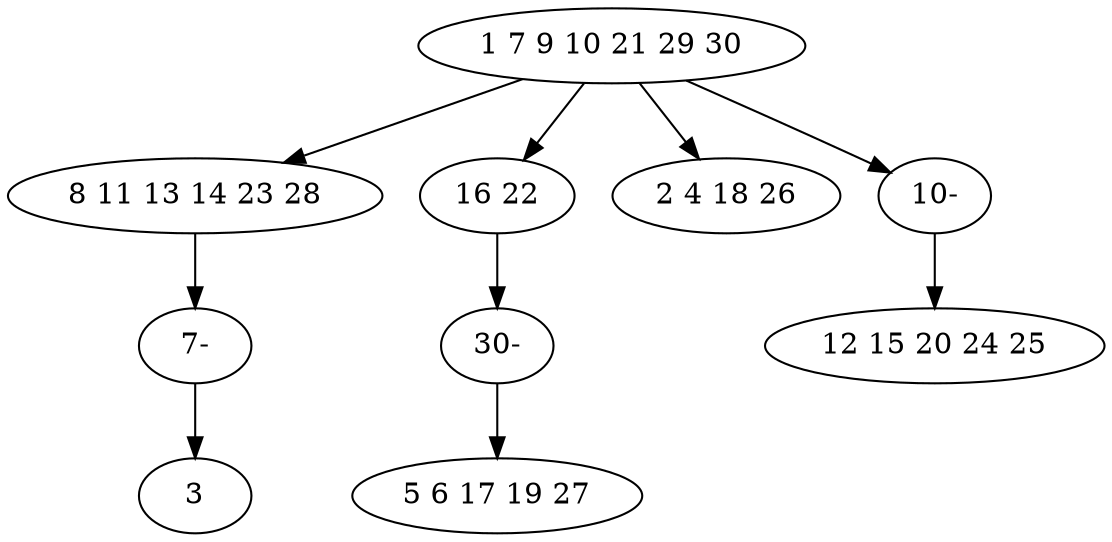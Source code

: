digraph true_tree {
	"0" -> "1"
	"0" -> "2"
	"1" -> "7"
	"0" -> "4"
	"0" -> "8"
	"2" -> "9"
	"7" -> "3"
	"8" -> "5"
	"9" -> "6"
	"0" [label="1 7 9 10 21 29 30"];
	"1" [label="8 11 13 14 23 28"];
	"2" [label="16 22"];
	"3" [label="3"];
	"4" [label="2 4 18 26"];
	"5" [label="12 15 20 24 25"];
	"6" [label="5 6 17 19 27"];
	"7" [label="7-"];
	"8" [label="10-"];
	"9" [label="30-"];
}
